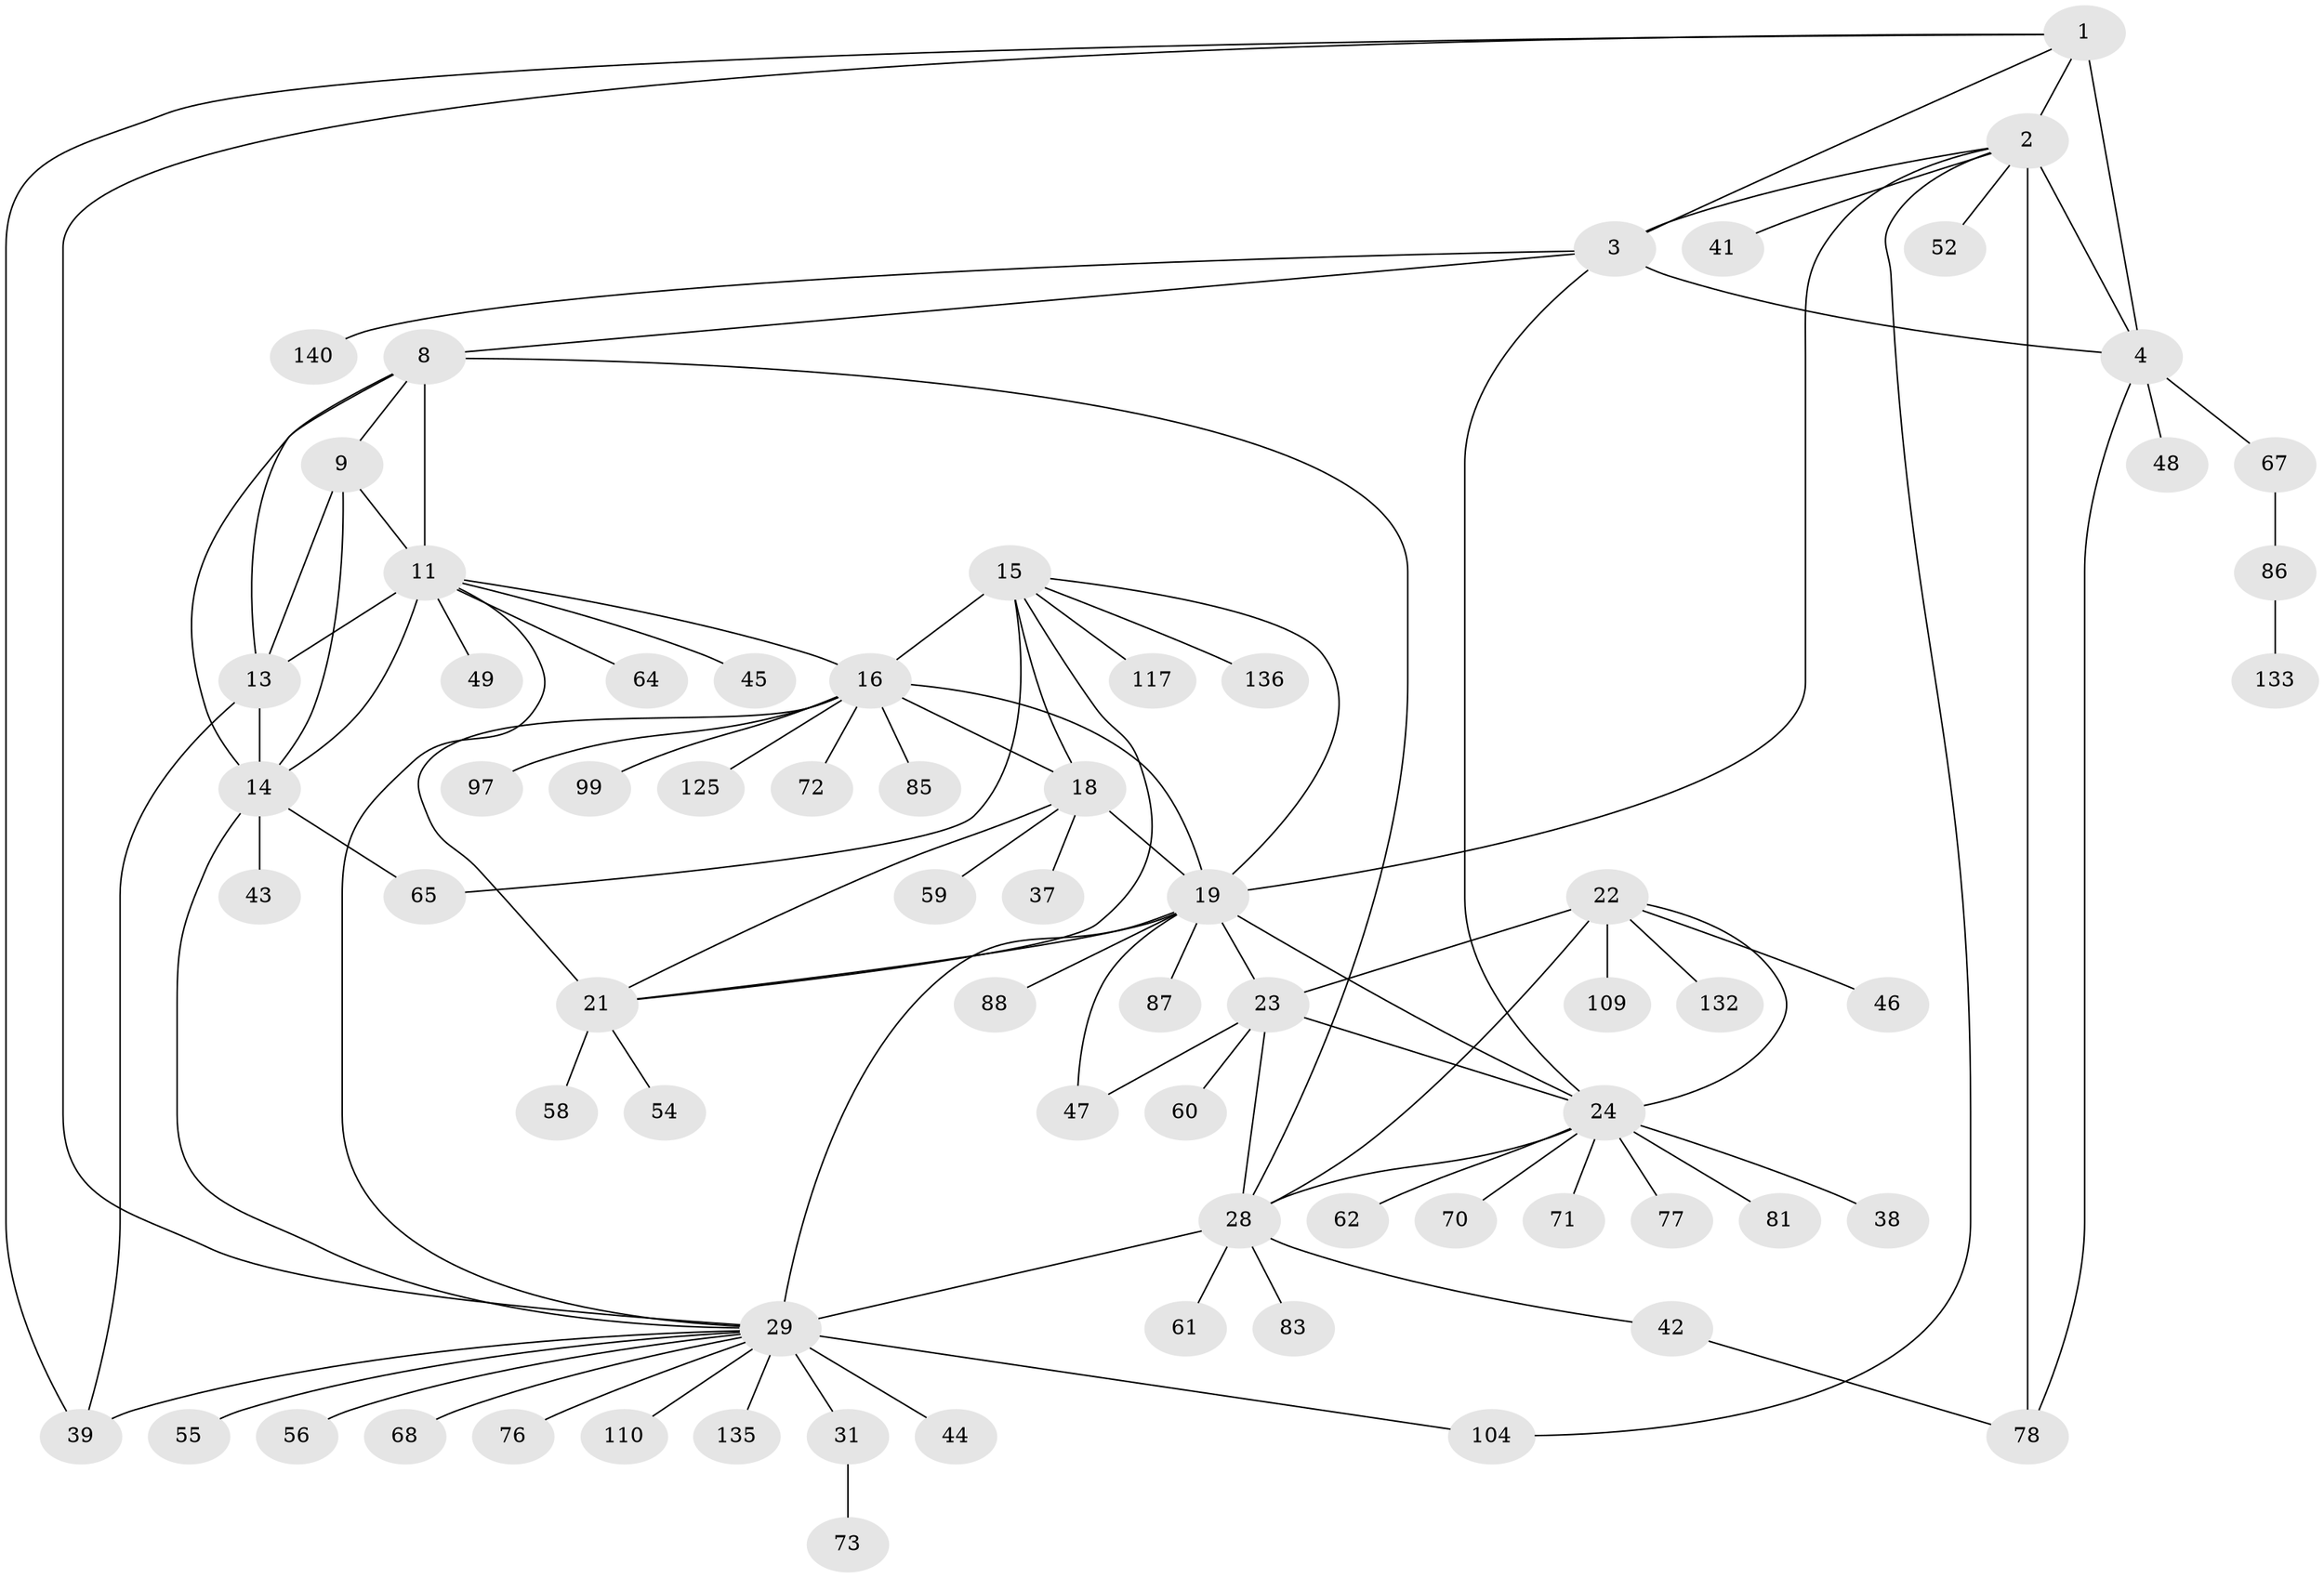 // original degree distribution, {8: 0.05673758865248227, 11: 0.014184397163120567, 9: 0.07801418439716312, 6: 0.02127659574468085, 10: 0.02127659574468085, 16: 0.014184397163120567, 7: 0.02127659574468085, 13: 0.0070921985815602835, 12: 0.014184397163120567, 1: 0.6028368794326241, 4: 0.0070921985815602835, 3: 0.03546099290780142, 2: 0.09929078014184398, 5: 0.0070921985815602835}
// Generated by graph-tools (version 1.1) at 2025/19/03/04/25 18:19:42]
// undirected, 70 vertices, 102 edges
graph export_dot {
graph [start="1"]
  node [color=gray90,style=filled];
  1 [super="+6"];
  2;
  3;
  4 [super="+5"];
  8 [super="+10"];
  9 [super="+122+137+120+118"];
  11 [super="+91+12+141+101"];
  13;
  14 [super="+89"];
  15;
  16 [super="+17"];
  18 [super="+80+96+102+50"];
  19;
  21 [super="+126"];
  22 [super="+26"];
  23 [super="+105+111+25"];
  24 [super="+27"];
  28 [super="+75+130+106+114+84"];
  29 [super="+30+32+100+82+33"];
  31 [super="+131"];
  37;
  38;
  39 [super="+40+108"];
  41;
  42 [super="+127"];
  43;
  44;
  45 [super="+94"];
  46;
  47 [super="+119"];
  48;
  49;
  52;
  54;
  55;
  56 [super="+90"];
  58;
  59;
  60;
  61;
  62 [super="+129"];
  64;
  65;
  67 [super="+139"];
  68;
  70 [super="+134"];
  71;
  72;
  73;
  76;
  77;
  78;
  81;
  83;
  85;
  86;
  87;
  88;
  97;
  99;
  104;
  109;
  110;
  117;
  125;
  132;
  133;
  135;
  136;
  140;
  1 -- 2 [weight=2];
  1 -- 3 [weight=2];
  1 -- 4 [weight=6];
  1 -- 29;
  1 -- 39;
  2 -- 3;
  2 -- 4 [weight=3];
  2 -- 19;
  2 -- 41;
  2 -- 52;
  2 -- 78;
  2 -- 104;
  3 -- 4 [weight=3];
  3 -- 140;
  3 -- 8;
  3 -- 24;
  4 -- 67;
  4 -- 78;
  4 -- 48;
  8 -- 9 [weight=2];
  8 -- 11 [weight=4];
  8 -- 13 [weight=2];
  8 -- 14 [weight=2];
  8 -- 28;
  9 -- 11 [weight=2];
  9 -- 13;
  9 -- 14;
  11 -- 13 [weight=2];
  11 -- 14 [weight=2];
  11 -- 45;
  11 -- 64;
  11 -- 49;
  11 -- 29;
  11 -- 16;
  13 -- 14;
  13 -- 39;
  14 -- 43;
  14 -- 65;
  14 -- 29;
  15 -- 16 [weight=3];
  15 -- 18;
  15 -- 19;
  15 -- 21;
  15 -- 65;
  15 -- 117;
  15 -- 136;
  16 -- 18 [weight=3];
  16 -- 19 [weight=3];
  16 -- 21 [weight=3];
  16 -- 97;
  16 -- 99;
  16 -- 125;
  16 -- 72;
  16 -- 85;
  18 -- 19;
  18 -- 21;
  18 -- 37;
  18 -- 59;
  19 -- 21;
  19 -- 24;
  19 -- 47;
  19 -- 87;
  19 -- 88;
  19 -- 23;
  19 -- 29;
  21 -- 54;
  21 -- 58;
  22 -- 23 [weight=4];
  22 -- 24 [weight=4];
  22 -- 28 [weight=2];
  22 -- 46;
  22 -- 132;
  22 -- 109;
  23 -- 24 [weight=4];
  23 -- 28 [weight=2];
  23 -- 47;
  23 -- 60;
  24 -- 28 [weight=2];
  24 -- 38;
  24 -- 70;
  24 -- 71;
  24 -- 77;
  24 -- 81;
  24 -- 62;
  28 -- 42;
  28 -- 61;
  28 -- 83;
  28 -- 29;
  29 -- 31 [weight=6];
  29 -- 68;
  29 -- 104;
  29 -- 110;
  29 -- 39;
  29 -- 135;
  29 -- 76;
  29 -- 55;
  29 -- 56;
  29 -- 44;
  31 -- 73;
  42 -- 78;
  67 -- 86;
  86 -- 133;
}
